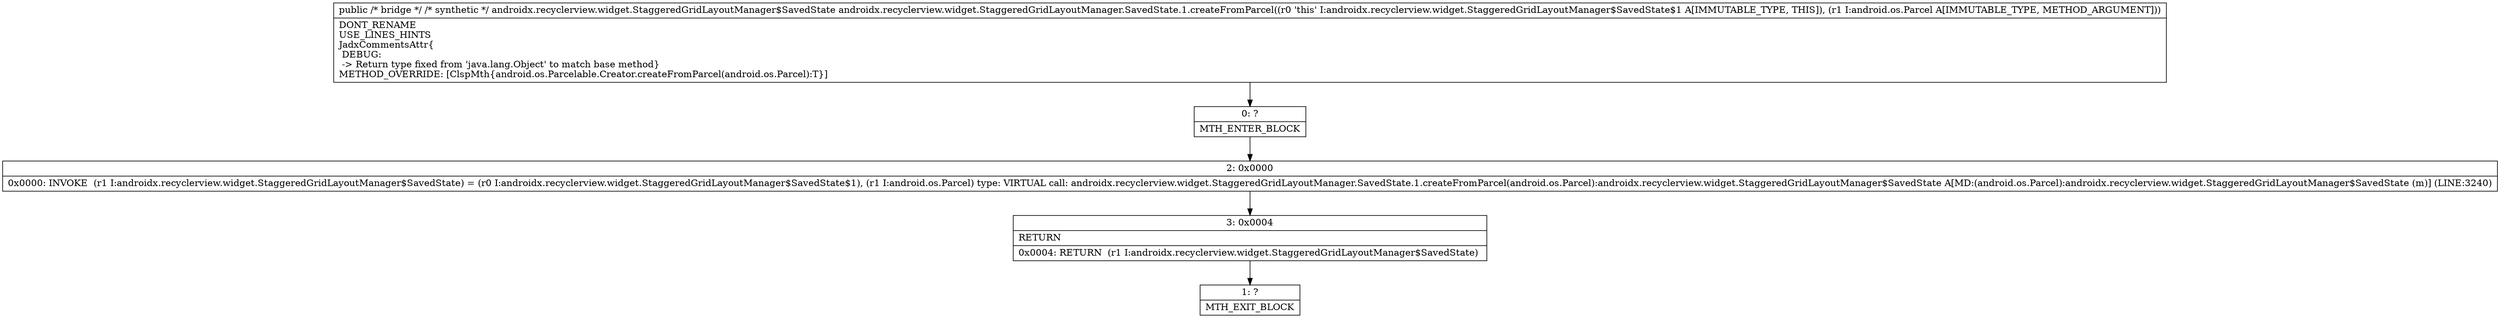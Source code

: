 digraph "CFG forandroidx.recyclerview.widget.StaggeredGridLayoutManager.SavedState.1.createFromParcel(Landroid\/os\/Parcel;)Ljava\/lang\/Object;" {
Node_0 [shape=record,label="{0\:\ ?|MTH_ENTER_BLOCK\l}"];
Node_2 [shape=record,label="{2\:\ 0x0000|0x0000: INVOKE  (r1 I:androidx.recyclerview.widget.StaggeredGridLayoutManager$SavedState) = (r0 I:androidx.recyclerview.widget.StaggeredGridLayoutManager$SavedState$1), (r1 I:android.os.Parcel) type: VIRTUAL call: androidx.recyclerview.widget.StaggeredGridLayoutManager.SavedState.1.createFromParcel(android.os.Parcel):androidx.recyclerview.widget.StaggeredGridLayoutManager$SavedState A[MD:(android.os.Parcel):androidx.recyclerview.widget.StaggeredGridLayoutManager$SavedState (m)] (LINE:3240)\l}"];
Node_3 [shape=record,label="{3\:\ 0x0004|RETURN\l|0x0004: RETURN  (r1 I:androidx.recyclerview.widget.StaggeredGridLayoutManager$SavedState) \l}"];
Node_1 [shape=record,label="{1\:\ ?|MTH_EXIT_BLOCK\l}"];
MethodNode[shape=record,label="{public \/* bridge *\/ \/* synthetic *\/ androidx.recyclerview.widget.StaggeredGridLayoutManager$SavedState androidx.recyclerview.widget.StaggeredGridLayoutManager.SavedState.1.createFromParcel((r0 'this' I:androidx.recyclerview.widget.StaggeredGridLayoutManager$SavedState$1 A[IMMUTABLE_TYPE, THIS]), (r1 I:android.os.Parcel A[IMMUTABLE_TYPE, METHOD_ARGUMENT]))  | DONT_RENAME\lUSE_LINES_HINTS\lJadxCommentsAttr\{\l DEBUG: \l \-\> Return type fixed from 'java.lang.Object' to match base method\}\lMETHOD_OVERRIDE: [ClspMth\{android.os.Parcelable.Creator.createFromParcel(android.os.Parcel):T\}]\l}"];
MethodNode -> Node_0;Node_0 -> Node_2;
Node_2 -> Node_3;
Node_3 -> Node_1;
}

